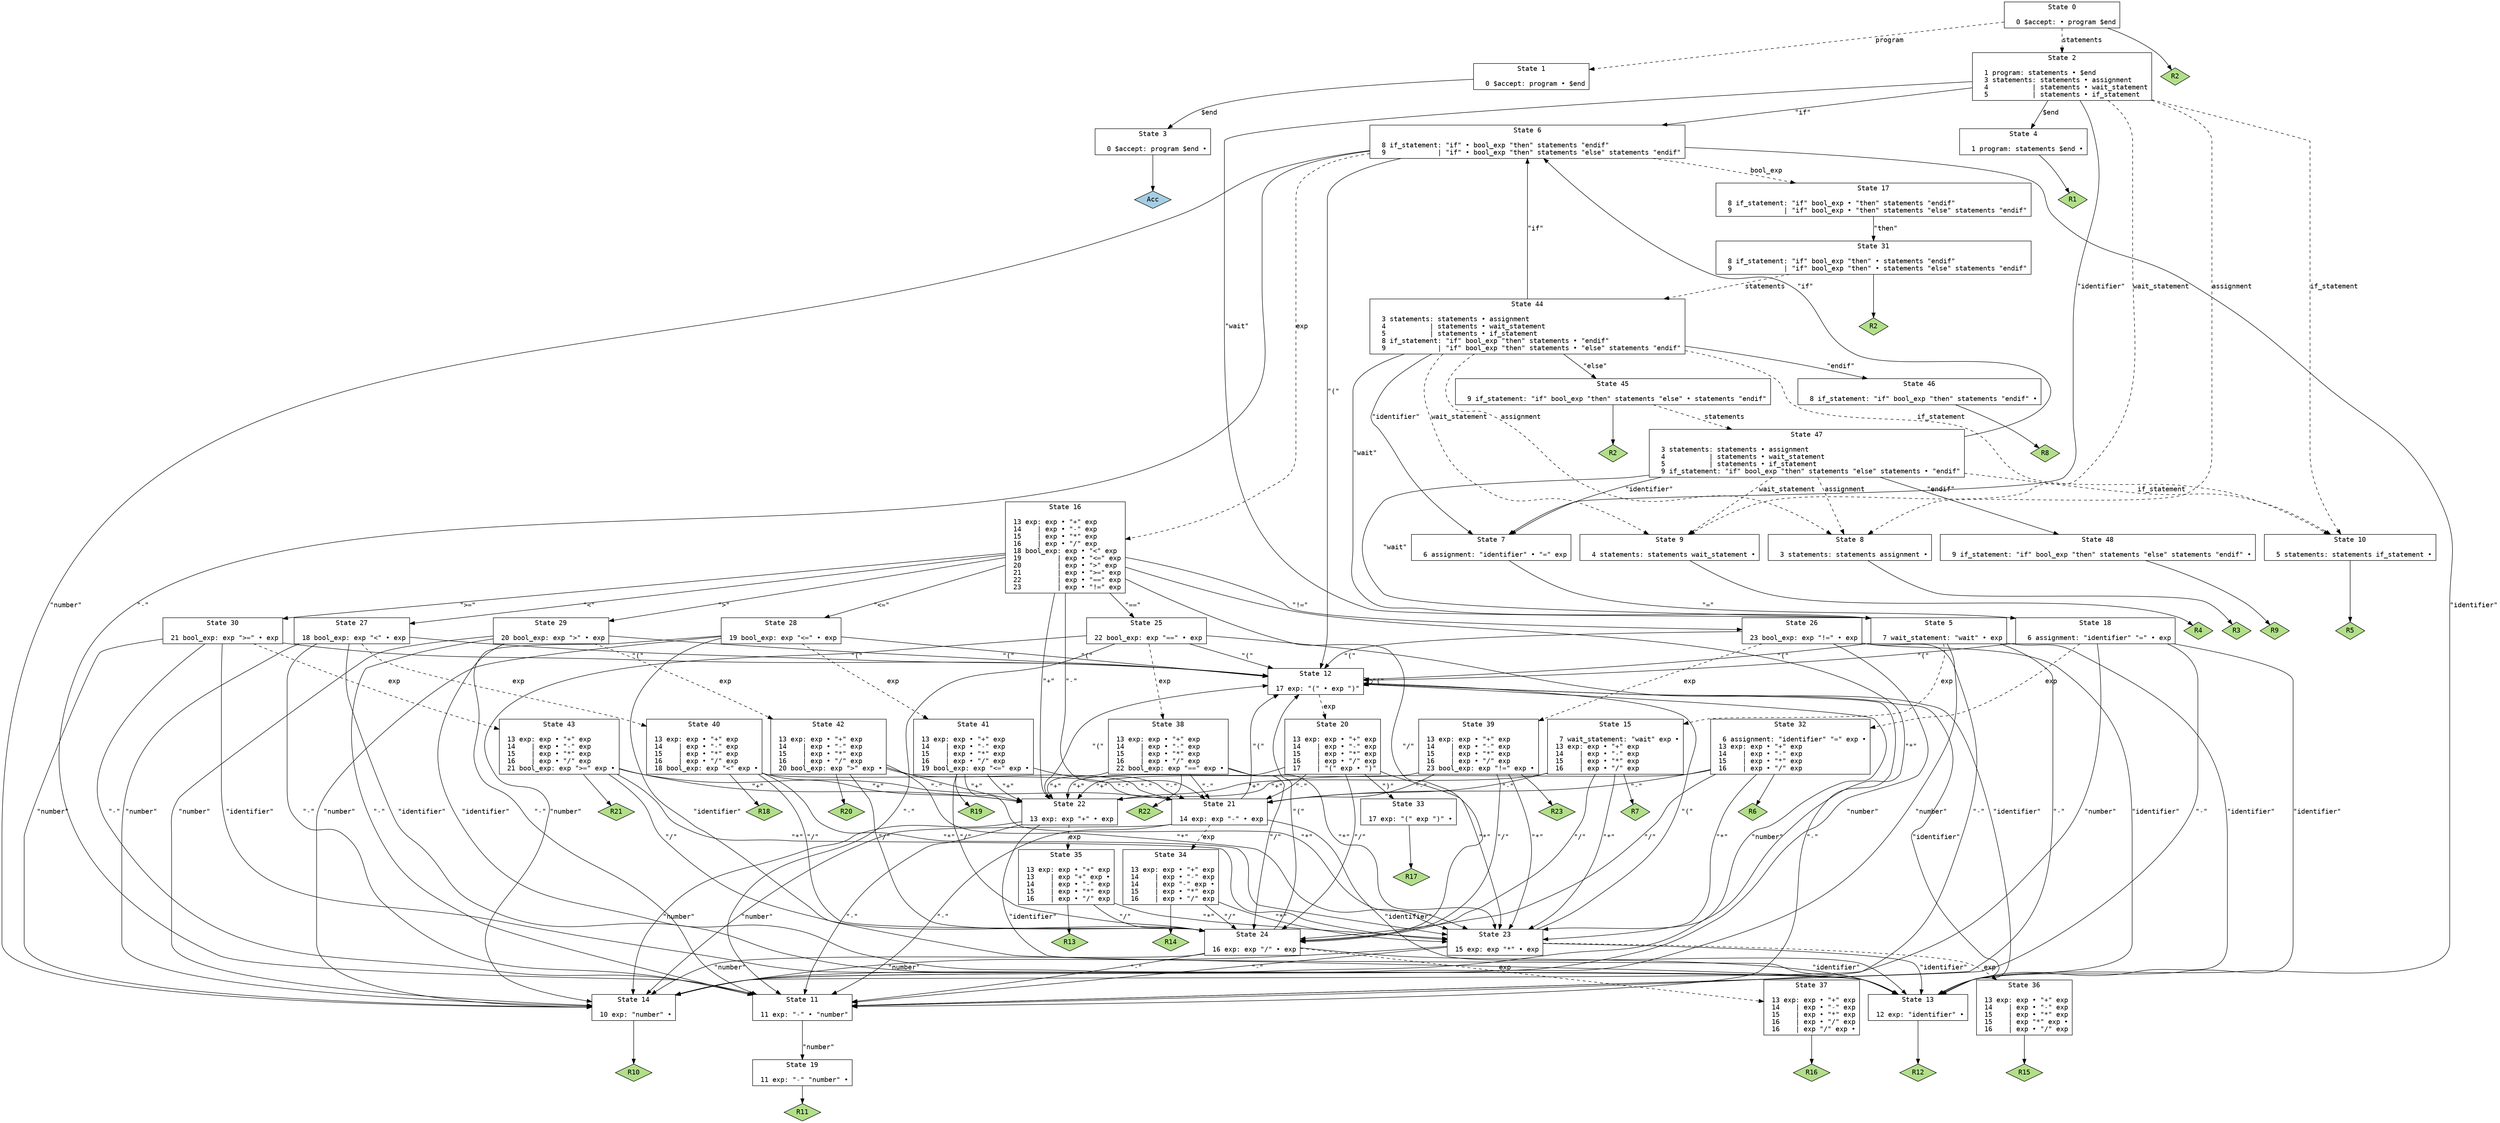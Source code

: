 // Generated by GNU Bison 3.8.2.
// Report bugs to <bug-bison@gnu.org>.
// Home page: <https://www.gnu.org/software/bison/>.

digraph "parser.yy"
{
  node [fontname = courier, shape = box, colorscheme = paired6]
  edge [fontname = courier]

  0 [label="State 0\n\l  0 $accept: • program $end\l"]
  0 -> 1 [style=dashed label="program"]
  0 -> 2 [style=dashed label="statements"]
  0 -> "0R2" [style=solid]
 "0R2" [label="R2", fillcolor=3, shape=diamond, style=filled]
  1 [label="State 1\n\l  0 $accept: program • $end\l"]
  1 -> 3 [style=solid label="$end"]
  2 [label="State 2\n\l  1 program: statements • $end\l  3 statements: statements • assignment\l  4           | statements • wait_statement\l  5           | statements • if_statement\l"]
  2 -> 4 [style=solid label="$end"]
  2 -> 5 [style=solid label="\"wait\""]
  2 -> 6 [style=solid label="\"if\""]
  2 -> 7 [style=solid label="\"identifier\""]
  2 -> 8 [style=dashed label="assignment"]
  2 -> 9 [style=dashed label="wait_statement"]
  2 -> 10 [style=dashed label="if_statement"]
  3 [label="State 3\n\l  0 $accept: program $end •\l"]
  3 -> "3R0" [style=solid]
 "3R0" [label="Acc", fillcolor=1, shape=diamond, style=filled]
  4 [label="State 4\n\l  1 program: statements $end •\l"]
  4 -> "4R1" [style=solid]
 "4R1" [label="R1", fillcolor=3, shape=diamond, style=filled]
  5 [label="State 5\n\l  7 wait_statement: \"wait\" • exp\l"]
  5 -> 11 [style=solid label="\"-\""]
  5 -> 12 [style=solid label="\"(\""]
  5 -> 13 [style=solid label="\"identifier\""]
  5 -> 14 [style=solid label="\"number\""]
  5 -> 15 [style=dashed label="exp"]
  6 [label="State 6\n\l  8 if_statement: \"if\" • bool_exp \"then\" statements \"endif\"\l  9             | \"if\" • bool_exp \"then\" statements \"else\" statements \"endif\"\l"]
  6 -> 11 [style=solid label="\"-\""]
  6 -> 12 [style=solid label="\"(\""]
  6 -> 13 [style=solid label="\"identifier\""]
  6 -> 14 [style=solid label="\"number\""]
  6 -> 16 [style=dashed label="exp"]
  6 -> 17 [style=dashed label="bool_exp"]
  7 [label="State 7\n\l  6 assignment: \"identifier\" • \"=\" exp\l"]
  7 -> 18 [style=solid label="\"=\""]
  8 [label="State 8\n\l  3 statements: statements assignment •\l"]
  8 -> "8R3" [style=solid]
 "8R3" [label="R3", fillcolor=3, shape=diamond, style=filled]
  9 [label="State 9\n\l  4 statements: statements wait_statement •\l"]
  9 -> "9R4" [style=solid]
 "9R4" [label="R4", fillcolor=3, shape=diamond, style=filled]
  10 [label="State 10\n\l  5 statements: statements if_statement •\l"]
  10 -> "10R5" [style=solid]
 "10R5" [label="R5", fillcolor=3, shape=diamond, style=filled]
  11 [label="State 11\n\l 11 exp: \"-\" • \"number\"\l"]
  11 -> 19 [style=solid label="\"number\""]
  12 [label="State 12\n\l 17 exp: \"(\" • exp \")\"\l"]
  12 -> 11 [style=solid label="\"-\""]
  12 -> 12 [style=solid label="\"(\""]
  12 -> 13 [style=solid label="\"identifier\""]
  12 -> 14 [style=solid label="\"number\""]
  12 -> 20 [style=dashed label="exp"]
  13 [label="State 13\n\l 12 exp: \"identifier\" •\l"]
  13 -> "13R12" [style=solid]
 "13R12" [label="R12", fillcolor=3, shape=diamond, style=filled]
  14 [label="State 14\n\l 10 exp: \"number\" •\l"]
  14 -> "14R10" [style=solid]
 "14R10" [label="R10", fillcolor=3, shape=diamond, style=filled]
  15 [label="State 15\n\l  7 wait_statement: \"wait\" exp •\l 13 exp: exp • \"+\" exp\l 14    | exp • \"-\" exp\l 15    | exp • \"*\" exp\l 16    | exp • \"/\" exp\l"]
  15 -> 21 [style=solid label="\"-\""]
  15 -> 22 [style=solid label="\"+\""]
  15 -> 23 [style=solid label="\"*\""]
  15 -> 24 [style=solid label="\"/\""]
  15 -> "15R7" [style=solid]
 "15R7" [label="R7", fillcolor=3, shape=diamond, style=filled]
  16 [label="State 16\n\l 13 exp: exp • \"+\" exp\l 14    | exp • \"-\" exp\l 15    | exp • \"*\" exp\l 16    | exp • \"/\" exp\l 18 bool_exp: exp • \"<\" exp\l 19         | exp • \"<=\" exp\l 20         | exp • \">\" exp\l 21         | exp • \">=\" exp\l 22         | exp • \"==\" exp\l 23         | exp • \"!=\" exp\l"]
  16 -> 21 [style=solid label="\"-\""]
  16 -> 22 [style=solid label="\"+\""]
  16 -> 23 [style=solid label="\"*\""]
  16 -> 24 [style=solid label="\"/\""]
  16 -> 25 [style=solid label="\"==\""]
  16 -> 26 [style=solid label="\"!=\""]
  16 -> 27 [style=solid label="\"<\""]
  16 -> 28 [style=solid label="\"<=\""]
  16 -> 29 [style=solid label="\">\""]
  16 -> 30 [style=solid label="\">=\""]
  17 [label="State 17\n\l  8 if_statement: \"if\" bool_exp • \"then\" statements \"endif\"\l  9             | \"if\" bool_exp • \"then\" statements \"else\" statements \"endif\"\l"]
  17 -> 31 [style=solid label="\"then\""]
  18 [label="State 18\n\l  6 assignment: \"identifier\" \"=\" • exp\l"]
  18 -> 11 [style=solid label="\"-\""]
  18 -> 12 [style=solid label="\"(\""]
  18 -> 13 [style=solid label="\"identifier\""]
  18 -> 14 [style=solid label="\"number\""]
  18 -> 32 [style=dashed label="exp"]
  19 [label="State 19\n\l 11 exp: \"-\" \"number\" •\l"]
  19 -> "19R11" [style=solid]
 "19R11" [label="R11", fillcolor=3, shape=diamond, style=filled]
  20 [label="State 20\n\l 13 exp: exp • \"+\" exp\l 14    | exp • \"-\" exp\l 15    | exp • \"*\" exp\l 16    | exp • \"/\" exp\l 17    | \"(\" exp • \")\"\l"]
  20 -> 21 [style=solid label="\"-\""]
  20 -> 22 [style=solid label="\"+\""]
  20 -> 23 [style=solid label="\"*\""]
  20 -> 24 [style=solid label="\"/\""]
  20 -> 33 [style=solid label="\")\""]
  21 [label="State 21\n\l 14 exp: exp \"-\" • exp\l"]
  21 -> 11 [style=solid label="\"-\""]
  21 -> 12 [style=solid label="\"(\""]
  21 -> 13 [style=solid label="\"identifier\""]
  21 -> 14 [style=solid label="\"number\""]
  21 -> 34 [style=dashed label="exp"]
  22 [label="State 22\n\l 13 exp: exp \"+\" • exp\l"]
  22 -> 11 [style=solid label="\"-\""]
  22 -> 12 [style=solid label="\"(\""]
  22 -> 13 [style=solid label="\"identifier\""]
  22 -> 14 [style=solid label="\"number\""]
  22 -> 35 [style=dashed label="exp"]
  23 [label="State 23\n\l 15 exp: exp \"*\" • exp\l"]
  23 -> 11 [style=solid label="\"-\""]
  23 -> 12 [style=solid label="\"(\""]
  23 -> 13 [style=solid label="\"identifier\""]
  23 -> 14 [style=solid label="\"number\""]
  23 -> 36 [style=dashed label="exp"]
  24 [label="State 24\n\l 16 exp: exp \"/\" • exp\l"]
  24 -> 11 [style=solid label="\"-\""]
  24 -> 12 [style=solid label="\"(\""]
  24 -> 13 [style=solid label="\"identifier\""]
  24 -> 14 [style=solid label="\"number\""]
  24 -> 37 [style=dashed label="exp"]
  25 [label="State 25\n\l 22 bool_exp: exp \"==\" • exp\l"]
  25 -> 11 [style=solid label="\"-\""]
  25 -> 12 [style=solid label="\"(\""]
  25 -> 13 [style=solid label="\"identifier\""]
  25 -> 14 [style=solid label="\"number\""]
  25 -> 38 [style=dashed label="exp"]
  26 [label="State 26\n\l 23 bool_exp: exp \"!=\" • exp\l"]
  26 -> 11 [style=solid label="\"-\""]
  26 -> 12 [style=solid label="\"(\""]
  26 -> 13 [style=solid label="\"identifier\""]
  26 -> 14 [style=solid label="\"number\""]
  26 -> 39 [style=dashed label="exp"]
  27 [label="State 27\n\l 18 bool_exp: exp \"<\" • exp\l"]
  27 -> 11 [style=solid label="\"-\""]
  27 -> 12 [style=solid label="\"(\""]
  27 -> 13 [style=solid label="\"identifier\""]
  27 -> 14 [style=solid label="\"number\""]
  27 -> 40 [style=dashed label="exp"]
  28 [label="State 28\n\l 19 bool_exp: exp \"<=\" • exp\l"]
  28 -> 11 [style=solid label="\"-\""]
  28 -> 12 [style=solid label="\"(\""]
  28 -> 13 [style=solid label="\"identifier\""]
  28 -> 14 [style=solid label="\"number\""]
  28 -> 41 [style=dashed label="exp"]
  29 [label="State 29\n\l 20 bool_exp: exp \">\" • exp\l"]
  29 -> 11 [style=solid label="\"-\""]
  29 -> 12 [style=solid label="\"(\""]
  29 -> 13 [style=solid label="\"identifier\""]
  29 -> 14 [style=solid label="\"number\""]
  29 -> 42 [style=dashed label="exp"]
  30 [label="State 30\n\l 21 bool_exp: exp \">=\" • exp\l"]
  30 -> 11 [style=solid label="\"-\""]
  30 -> 12 [style=solid label="\"(\""]
  30 -> 13 [style=solid label="\"identifier\""]
  30 -> 14 [style=solid label="\"number\""]
  30 -> 43 [style=dashed label="exp"]
  31 [label="State 31\n\l  8 if_statement: \"if\" bool_exp \"then\" • statements \"endif\"\l  9             | \"if\" bool_exp \"then\" • statements \"else\" statements \"endif\"\l"]
  31 -> 44 [style=dashed label="statements"]
  31 -> "31R2" [style=solid]
 "31R2" [label="R2", fillcolor=3, shape=diamond, style=filled]
  32 [label="State 32\n\l  6 assignment: \"identifier\" \"=\" exp •\l 13 exp: exp • \"+\" exp\l 14    | exp • \"-\" exp\l 15    | exp • \"*\" exp\l 16    | exp • \"/\" exp\l"]
  32 -> 21 [style=solid label="\"-\""]
  32 -> 22 [style=solid label="\"+\""]
  32 -> 23 [style=solid label="\"*\""]
  32 -> 24 [style=solid label="\"/\""]
  32 -> "32R6" [style=solid]
 "32R6" [label="R6", fillcolor=3, shape=diamond, style=filled]
  33 [label="State 33\n\l 17 exp: \"(\" exp \")\" •\l"]
  33 -> "33R17" [style=solid]
 "33R17" [label="R17", fillcolor=3, shape=diamond, style=filled]
  34 [label="State 34\n\l 13 exp: exp • \"+\" exp\l 14    | exp • \"-\" exp\l 14    | exp \"-\" exp •\l 15    | exp • \"*\" exp\l 16    | exp • \"/\" exp\l"]
  34 -> 23 [style=solid label="\"*\""]
  34 -> 24 [style=solid label="\"/\""]
  34 -> "34R14" [style=solid]
 "34R14" [label="R14", fillcolor=3, shape=diamond, style=filled]
  35 [label="State 35\n\l 13 exp: exp • \"+\" exp\l 13    | exp \"+\" exp •\l 14    | exp • \"-\" exp\l 15    | exp • \"*\" exp\l 16    | exp • \"/\" exp\l"]
  35 -> 23 [style=solid label="\"*\""]
  35 -> 24 [style=solid label="\"/\""]
  35 -> "35R13" [style=solid]
 "35R13" [label="R13", fillcolor=3, shape=diamond, style=filled]
  36 [label="State 36\n\l 13 exp: exp • \"+\" exp\l 14    | exp • \"-\" exp\l 15    | exp • \"*\" exp\l 15    | exp \"*\" exp •\l 16    | exp • \"/\" exp\l"]
  36 -> "36R15" [style=solid]
 "36R15" [label="R15", fillcolor=3, shape=diamond, style=filled]
  37 [label="State 37\n\l 13 exp: exp • \"+\" exp\l 14    | exp • \"-\" exp\l 15    | exp • \"*\" exp\l 16    | exp • \"/\" exp\l 16    | exp \"/\" exp •\l"]
  37 -> "37R16" [style=solid]
 "37R16" [label="R16", fillcolor=3, shape=diamond, style=filled]
  38 [label="State 38\n\l 13 exp: exp • \"+\" exp\l 14    | exp • \"-\" exp\l 15    | exp • \"*\" exp\l 16    | exp • \"/\" exp\l 22 bool_exp: exp \"==\" exp •\l"]
  38 -> 21 [style=solid label="\"-\""]
  38 -> 22 [style=solid label="\"+\""]
  38 -> 23 [style=solid label="\"*\""]
  38 -> 24 [style=solid label="\"/\""]
  38 -> "38R22" [style=solid]
 "38R22" [label="R22", fillcolor=3, shape=diamond, style=filled]
  39 [label="State 39\n\l 13 exp: exp • \"+\" exp\l 14    | exp • \"-\" exp\l 15    | exp • \"*\" exp\l 16    | exp • \"/\" exp\l 23 bool_exp: exp \"!=\" exp •\l"]
  39 -> 21 [style=solid label="\"-\""]
  39 -> 22 [style=solid label="\"+\""]
  39 -> 23 [style=solid label="\"*\""]
  39 -> 24 [style=solid label="\"/\""]
  39 -> "39R23" [style=solid]
 "39R23" [label="R23", fillcolor=3, shape=diamond, style=filled]
  40 [label="State 40\n\l 13 exp: exp • \"+\" exp\l 14    | exp • \"-\" exp\l 15    | exp • \"*\" exp\l 16    | exp • \"/\" exp\l 18 bool_exp: exp \"<\" exp •\l"]
  40 -> 21 [style=solid label="\"-\""]
  40 -> 22 [style=solid label="\"+\""]
  40 -> 23 [style=solid label="\"*\""]
  40 -> 24 [style=solid label="\"/\""]
  40 -> "40R18" [style=solid]
 "40R18" [label="R18", fillcolor=3, shape=diamond, style=filled]
  41 [label="State 41\n\l 13 exp: exp • \"+\" exp\l 14    | exp • \"-\" exp\l 15    | exp • \"*\" exp\l 16    | exp • \"/\" exp\l 19 bool_exp: exp \"<=\" exp •\l"]
  41 -> 21 [style=solid label="\"-\""]
  41 -> 22 [style=solid label="\"+\""]
  41 -> 23 [style=solid label="\"*\""]
  41 -> 24 [style=solid label="\"/\""]
  41 -> "41R19" [style=solid]
 "41R19" [label="R19", fillcolor=3, shape=diamond, style=filled]
  42 [label="State 42\n\l 13 exp: exp • \"+\" exp\l 14    | exp • \"-\" exp\l 15    | exp • \"*\" exp\l 16    | exp • \"/\" exp\l 20 bool_exp: exp \">\" exp •\l"]
  42 -> 21 [style=solid label="\"-\""]
  42 -> 22 [style=solid label="\"+\""]
  42 -> 23 [style=solid label="\"*\""]
  42 -> 24 [style=solid label="\"/\""]
  42 -> "42R20" [style=solid]
 "42R20" [label="R20", fillcolor=3, shape=diamond, style=filled]
  43 [label="State 43\n\l 13 exp: exp • \"+\" exp\l 14    | exp • \"-\" exp\l 15    | exp • \"*\" exp\l 16    | exp • \"/\" exp\l 21 bool_exp: exp \">=\" exp •\l"]
  43 -> 21 [style=solid label="\"-\""]
  43 -> 22 [style=solid label="\"+\""]
  43 -> 23 [style=solid label="\"*\""]
  43 -> 24 [style=solid label="\"/\""]
  43 -> "43R21" [style=solid]
 "43R21" [label="R21", fillcolor=3, shape=diamond, style=filled]
  44 [label="State 44\n\l  3 statements: statements • assignment\l  4           | statements • wait_statement\l  5           | statements • if_statement\l  8 if_statement: \"if\" bool_exp \"then\" statements • \"endif\"\l  9             | \"if\" bool_exp \"then\" statements • \"else\" statements \"endif\"\l"]
  44 -> 5 [style=solid label="\"wait\""]
  44 -> 6 [style=solid label="\"if\""]
  44 -> 45 [style=solid label="\"else\""]
  44 -> 46 [style=solid label="\"endif\""]
  44 -> 7 [style=solid label="\"identifier\""]
  44 -> 8 [style=dashed label="assignment"]
  44 -> 9 [style=dashed label="wait_statement"]
  44 -> 10 [style=dashed label="if_statement"]
  45 [label="State 45\n\l  9 if_statement: \"if\" bool_exp \"then\" statements \"else\" • statements \"endif\"\l"]
  45 -> 47 [style=dashed label="statements"]
  45 -> "45R2" [style=solid]
 "45R2" [label="R2", fillcolor=3, shape=diamond, style=filled]
  46 [label="State 46\n\l  8 if_statement: \"if\" bool_exp \"then\" statements \"endif\" •\l"]
  46 -> "46R8" [style=solid]
 "46R8" [label="R8", fillcolor=3, shape=diamond, style=filled]
  47 [label="State 47\n\l  3 statements: statements • assignment\l  4           | statements • wait_statement\l  5           | statements • if_statement\l  9 if_statement: \"if\" bool_exp \"then\" statements \"else\" statements • \"endif\"\l"]
  47 -> 5 [style=solid label="\"wait\""]
  47 -> 6 [style=solid label="\"if\""]
  47 -> 48 [style=solid label="\"endif\""]
  47 -> 7 [style=solid label="\"identifier\""]
  47 -> 8 [style=dashed label="assignment"]
  47 -> 9 [style=dashed label="wait_statement"]
  47 -> 10 [style=dashed label="if_statement"]
  48 [label="State 48\n\l  9 if_statement: \"if\" bool_exp \"then\" statements \"else\" statements \"endif\" •\l"]
  48 -> "48R9" [style=solid]
 "48R9" [label="R9", fillcolor=3, shape=diamond, style=filled]
}
